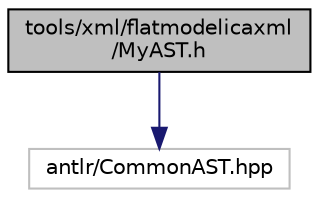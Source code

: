 digraph "tools/xml/flatmodelicaxml/MyAST.h"
{
  edge [fontname="Helvetica",fontsize="10",labelfontname="Helvetica",labelfontsize="10"];
  node [fontname="Helvetica",fontsize="10",shape=record];
  Node0 [label="tools/xml/flatmodelicaxml\l/MyAST.h",height=0.2,width=0.4,color="black", fillcolor="grey75", style="filled", fontcolor="black"];
  Node0 -> Node1 [color="midnightblue",fontsize="10",style="solid",fontname="Helvetica"];
  Node1 [label="antlr/CommonAST.hpp",height=0.2,width=0.4,color="grey75", fillcolor="white", style="filled"];
}
